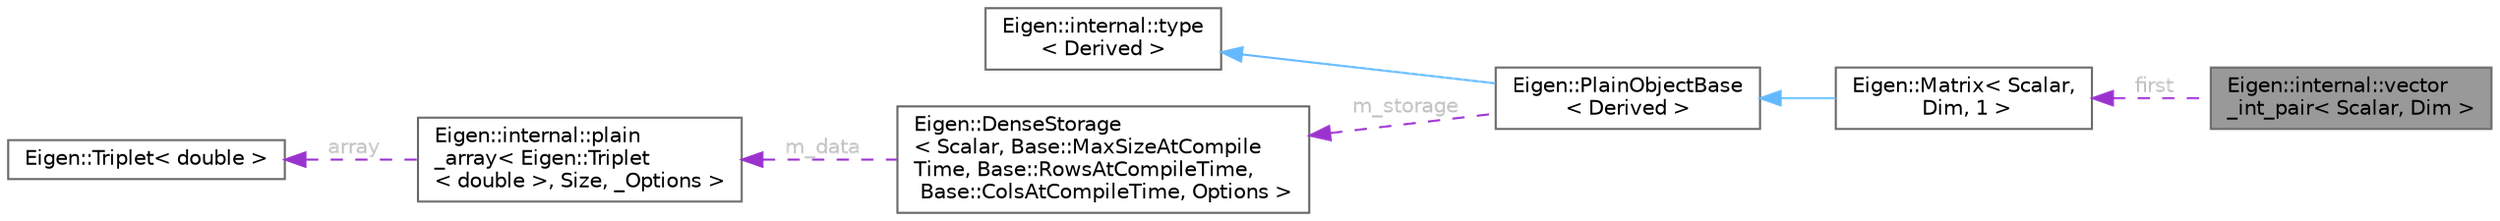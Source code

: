 digraph "Eigen::internal::vector_int_pair&lt; Scalar, Dim &gt;"
{
 // LATEX_PDF_SIZE
  bgcolor="transparent";
  edge [fontname=Helvetica,fontsize=10,labelfontname=Helvetica,labelfontsize=10];
  node [fontname=Helvetica,fontsize=10,shape=box,height=0.2,width=0.4];
  rankdir="LR";
  Node1 [id="Node000001",label="Eigen::internal::vector\l_int_pair\< Scalar, Dim \>",height=0.2,width=0.4,color="gray40", fillcolor="grey60", style="filled", fontcolor="black",tooltip=" "];
  Node2 -> Node1 [id="edge7_Node000001_Node000002",dir="back",color="darkorchid3",style="dashed",tooltip=" ",label=" first",fontcolor="grey" ];
  Node2 [id="Node000002",label="Eigen::Matrix\< Scalar,\l Dim, 1 \>",height=0.2,width=0.4,color="gray40", fillcolor="white", style="filled",URL="$class_eigen_1_1_matrix.html",tooltip=" "];
  Node3 -> Node2 [id="edge8_Node000002_Node000003",dir="back",color="steelblue1",style="solid",tooltip=" "];
  Node3 [id="Node000003",label="Eigen::PlainObjectBase\l\< Derived \>",height=0.2,width=0.4,color="gray40", fillcolor="white", style="filled",URL="$class_eigen_1_1_plain_object_base.html",tooltip=" "];
  Node4 -> Node3 [id="edge9_Node000003_Node000004",dir="back",color="steelblue1",style="solid",tooltip=" "];
  Node4 [id="Node000004",label="Eigen::internal::type\l\< Derived \>",height=0.2,width=0.4,color="gray40", fillcolor="white", style="filled",URL="$struct_eigen_1_1internal_1_1dense__xpr__base.html",tooltip=" "];
  Node5 -> Node3 [id="edge10_Node000003_Node000005",dir="back",color="darkorchid3",style="dashed",tooltip=" ",label=" m_storage",fontcolor="grey" ];
  Node5 [id="Node000005",label="Eigen::DenseStorage\l\< Scalar, Base::MaxSizeAtCompile\lTime, Base::RowsAtCompileTime,\l Base::ColsAtCompileTime, Options \>",height=0.2,width=0.4,color="gray40", fillcolor="white", style="filled",URL="$class_eigen_1_1_dense_storage.html",tooltip=" "];
  Node6 -> Node5 [id="edge11_Node000005_Node000006",dir="back",color="darkorchid3",style="dashed",tooltip=" ",label=" m_data",fontcolor="grey" ];
  Node6 [id="Node000006",label="Eigen::internal::plain\l_array\< Eigen::Triplet\l\< double \>, Size, _Options \>",height=0.2,width=0.4,color="gray40", fillcolor="white", style="filled",URL="$struct_eigen_1_1internal_1_1plain__array.html",tooltip=" "];
  Node7 -> Node6 [id="edge12_Node000006_Node000007",dir="back",color="darkorchid3",style="dashed",tooltip=" ",label=" array",fontcolor="grey" ];
  Node7 [id="Node000007",label="Eigen::Triplet\< double \>",height=0.2,width=0.4,color="gray40", fillcolor="white", style="filled",URL="$class_eigen_1_1_triplet.html",tooltip=" "];
}
